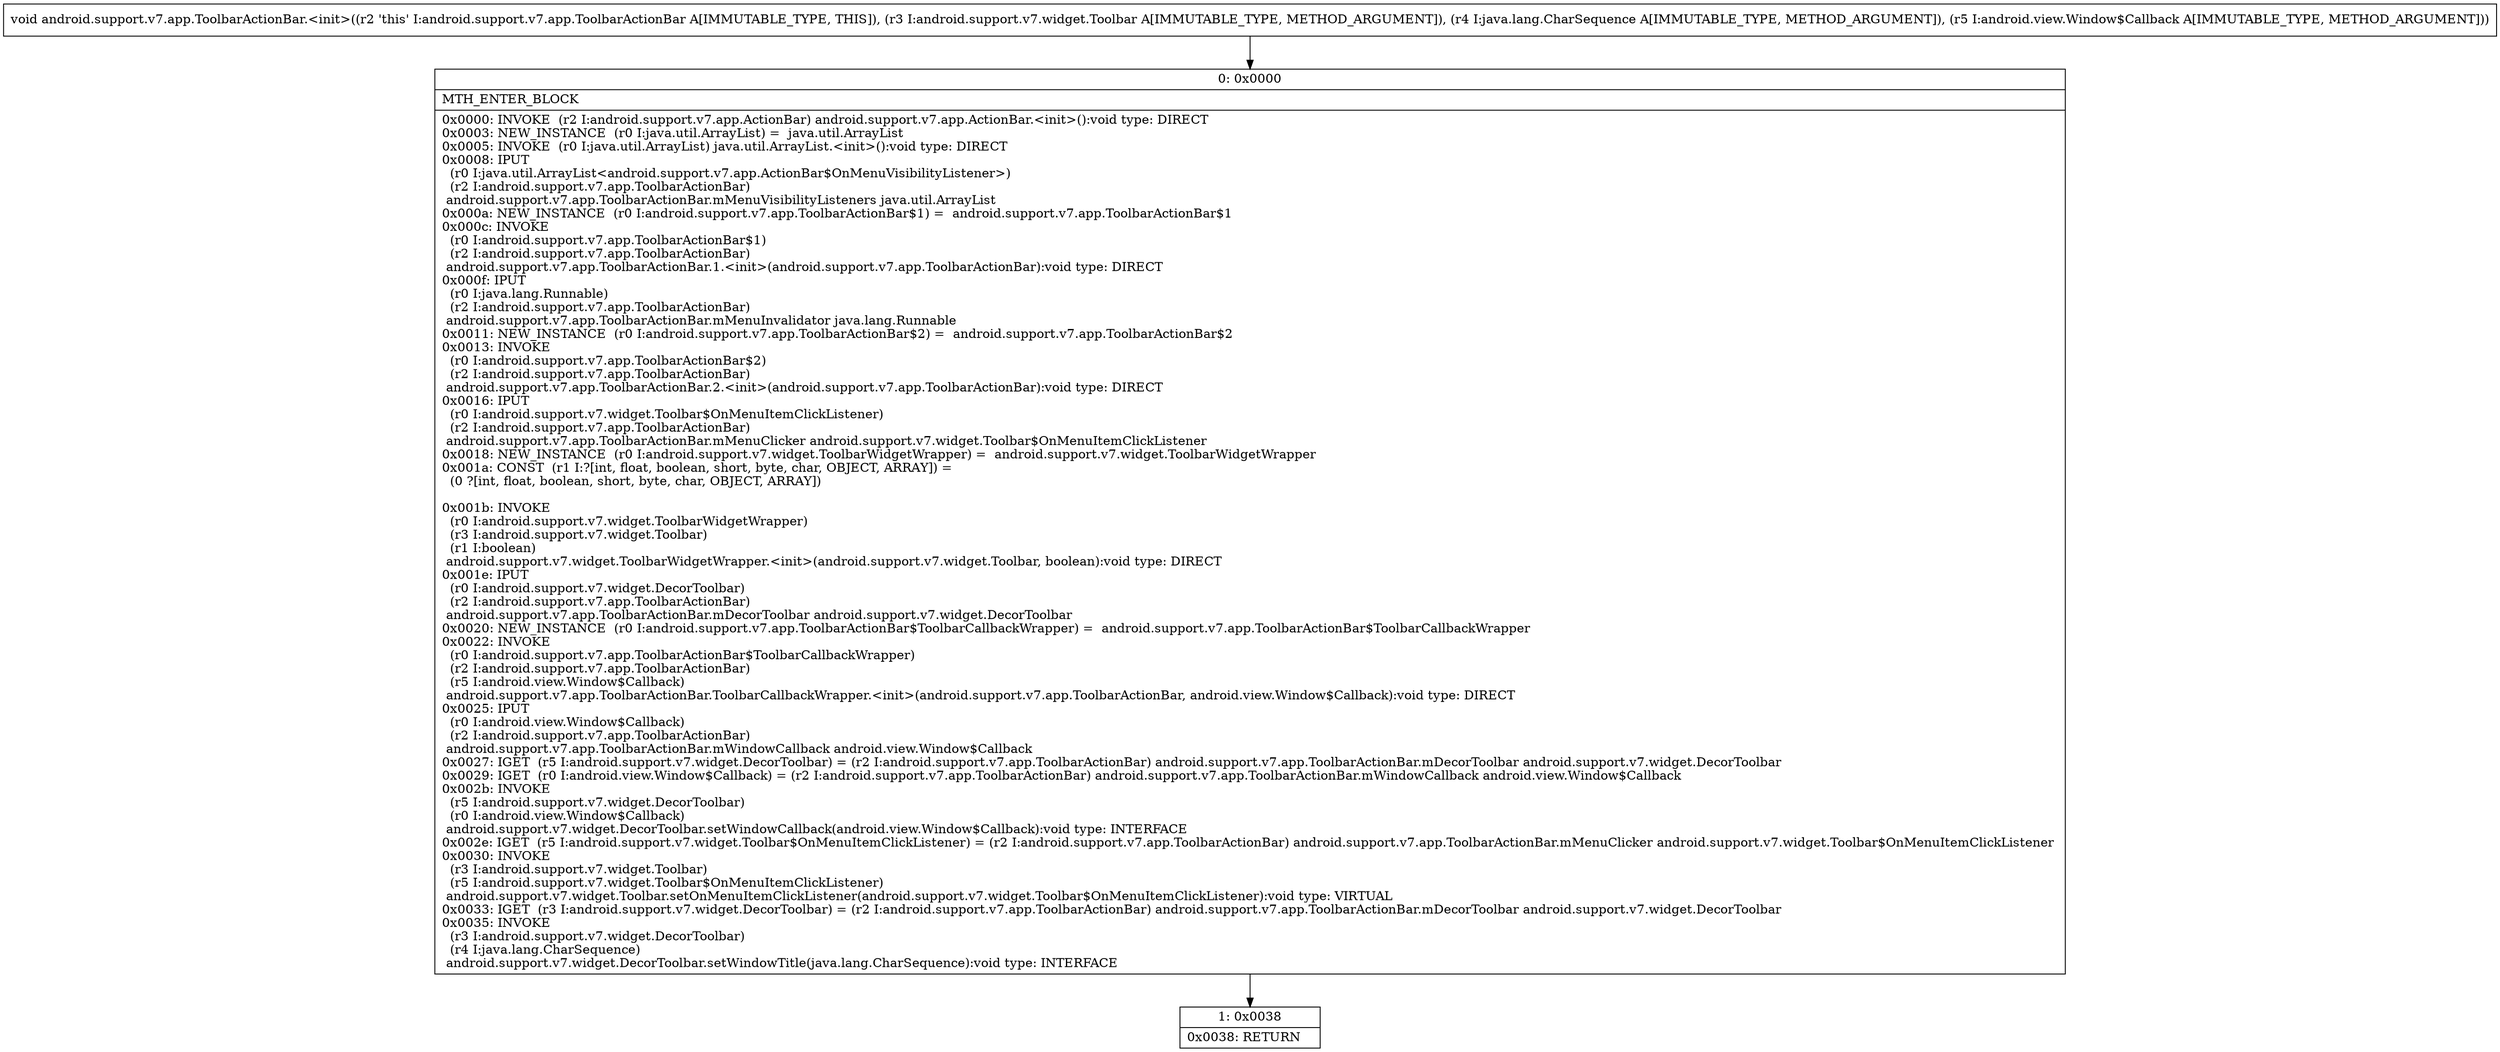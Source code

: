 digraph "CFG forandroid.support.v7.app.ToolbarActionBar.\<init\>(Landroid\/support\/v7\/widget\/Toolbar;Ljava\/lang\/CharSequence;Landroid\/view\/Window$Callback;)V" {
Node_0 [shape=record,label="{0\:\ 0x0000|MTH_ENTER_BLOCK\l|0x0000: INVOKE  (r2 I:android.support.v7.app.ActionBar) android.support.v7.app.ActionBar.\<init\>():void type: DIRECT \l0x0003: NEW_INSTANCE  (r0 I:java.util.ArrayList) =  java.util.ArrayList \l0x0005: INVOKE  (r0 I:java.util.ArrayList) java.util.ArrayList.\<init\>():void type: DIRECT \l0x0008: IPUT  \l  (r0 I:java.util.ArrayList\<android.support.v7.app.ActionBar$OnMenuVisibilityListener\>)\l  (r2 I:android.support.v7.app.ToolbarActionBar)\l android.support.v7.app.ToolbarActionBar.mMenuVisibilityListeners java.util.ArrayList \l0x000a: NEW_INSTANCE  (r0 I:android.support.v7.app.ToolbarActionBar$1) =  android.support.v7.app.ToolbarActionBar$1 \l0x000c: INVOKE  \l  (r0 I:android.support.v7.app.ToolbarActionBar$1)\l  (r2 I:android.support.v7.app.ToolbarActionBar)\l android.support.v7.app.ToolbarActionBar.1.\<init\>(android.support.v7.app.ToolbarActionBar):void type: DIRECT \l0x000f: IPUT  \l  (r0 I:java.lang.Runnable)\l  (r2 I:android.support.v7.app.ToolbarActionBar)\l android.support.v7.app.ToolbarActionBar.mMenuInvalidator java.lang.Runnable \l0x0011: NEW_INSTANCE  (r0 I:android.support.v7.app.ToolbarActionBar$2) =  android.support.v7.app.ToolbarActionBar$2 \l0x0013: INVOKE  \l  (r0 I:android.support.v7.app.ToolbarActionBar$2)\l  (r2 I:android.support.v7.app.ToolbarActionBar)\l android.support.v7.app.ToolbarActionBar.2.\<init\>(android.support.v7.app.ToolbarActionBar):void type: DIRECT \l0x0016: IPUT  \l  (r0 I:android.support.v7.widget.Toolbar$OnMenuItemClickListener)\l  (r2 I:android.support.v7.app.ToolbarActionBar)\l android.support.v7.app.ToolbarActionBar.mMenuClicker android.support.v7.widget.Toolbar$OnMenuItemClickListener \l0x0018: NEW_INSTANCE  (r0 I:android.support.v7.widget.ToolbarWidgetWrapper) =  android.support.v7.widget.ToolbarWidgetWrapper \l0x001a: CONST  (r1 I:?[int, float, boolean, short, byte, char, OBJECT, ARRAY]) = \l  (0 ?[int, float, boolean, short, byte, char, OBJECT, ARRAY])\l \l0x001b: INVOKE  \l  (r0 I:android.support.v7.widget.ToolbarWidgetWrapper)\l  (r3 I:android.support.v7.widget.Toolbar)\l  (r1 I:boolean)\l android.support.v7.widget.ToolbarWidgetWrapper.\<init\>(android.support.v7.widget.Toolbar, boolean):void type: DIRECT \l0x001e: IPUT  \l  (r0 I:android.support.v7.widget.DecorToolbar)\l  (r2 I:android.support.v7.app.ToolbarActionBar)\l android.support.v7.app.ToolbarActionBar.mDecorToolbar android.support.v7.widget.DecorToolbar \l0x0020: NEW_INSTANCE  (r0 I:android.support.v7.app.ToolbarActionBar$ToolbarCallbackWrapper) =  android.support.v7.app.ToolbarActionBar$ToolbarCallbackWrapper \l0x0022: INVOKE  \l  (r0 I:android.support.v7.app.ToolbarActionBar$ToolbarCallbackWrapper)\l  (r2 I:android.support.v7.app.ToolbarActionBar)\l  (r5 I:android.view.Window$Callback)\l android.support.v7.app.ToolbarActionBar.ToolbarCallbackWrapper.\<init\>(android.support.v7.app.ToolbarActionBar, android.view.Window$Callback):void type: DIRECT \l0x0025: IPUT  \l  (r0 I:android.view.Window$Callback)\l  (r2 I:android.support.v7.app.ToolbarActionBar)\l android.support.v7.app.ToolbarActionBar.mWindowCallback android.view.Window$Callback \l0x0027: IGET  (r5 I:android.support.v7.widget.DecorToolbar) = (r2 I:android.support.v7.app.ToolbarActionBar) android.support.v7.app.ToolbarActionBar.mDecorToolbar android.support.v7.widget.DecorToolbar \l0x0029: IGET  (r0 I:android.view.Window$Callback) = (r2 I:android.support.v7.app.ToolbarActionBar) android.support.v7.app.ToolbarActionBar.mWindowCallback android.view.Window$Callback \l0x002b: INVOKE  \l  (r5 I:android.support.v7.widget.DecorToolbar)\l  (r0 I:android.view.Window$Callback)\l android.support.v7.widget.DecorToolbar.setWindowCallback(android.view.Window$Callback):void type: INTERFACE \l0x002e: IGET  (r5 I:android.support.v7.widget.Toolbar$OnMenuItemClickListener) = (r2 I:android.support.v7.app.ToolbarActionBar) android.support.v7.app.ToolbarActionBar.mMenuClicker android.support.v7.widget.Toolbar$OnMenuItemClickListener \l0x0030: INVOKE  \l  (r3 I:android.support.v7.widget.Toolbar)\l  (r5 I:android.support.v7.widget.Toolbar$OnMenuItemClickListener)\l android.support.v7.widget.Toolbar.setOnMenuItemClickListener(android.support.v7.widget.Toolbar$OnMenuItemClickListener):void type: VIRTUAL \l0x0033: IGET  (r3 I:android.support.v7.widget.DecorToolbar) = (r2 I:android.support.v7.app.ToolbarActionBar) android.support.v7.app.ToolbarActionBar.mDecorToolbar android.support.v7.widget.DecorToolbar \l0x0035: INVOKE  \l  (r3 I:android.support.v7.widget.DecorToolbar)\l  (r4 I:java.lang.CharSequence)\l android.support.v7.widget.DecorToolbar.setWindowTitle(java.lang.CharSequence):void type: INTERFACE \l}"];
Node_1 [shape=record,label="{1\:\ 0x0038|0x0038: RETURN   \l}"];
MethodNode[shape=record,label="{void android.support.v7.app.ToolbarActionBar.\<init\>((r2 'this' I:android.support.v7.app.ToolbarActionBar A[IMMUTABLE_TYPE, THIS]), (r3 I:android.support.v7.widget.Toolbar A[IMMUTABLE_TYPE, METHOD_ARGUMENT]), (r4 I:java.lang.CharSequence A[IMMUTABLE_TYPE, METHOD_ARGUMENT]), (r5 I:android.view.Window$Callback A[IMMUTABLE_TYPE, METHOD_ARGUMENT])) }"];
MethodNode -> Node_0;
Node_0 -> Node_1;
}

